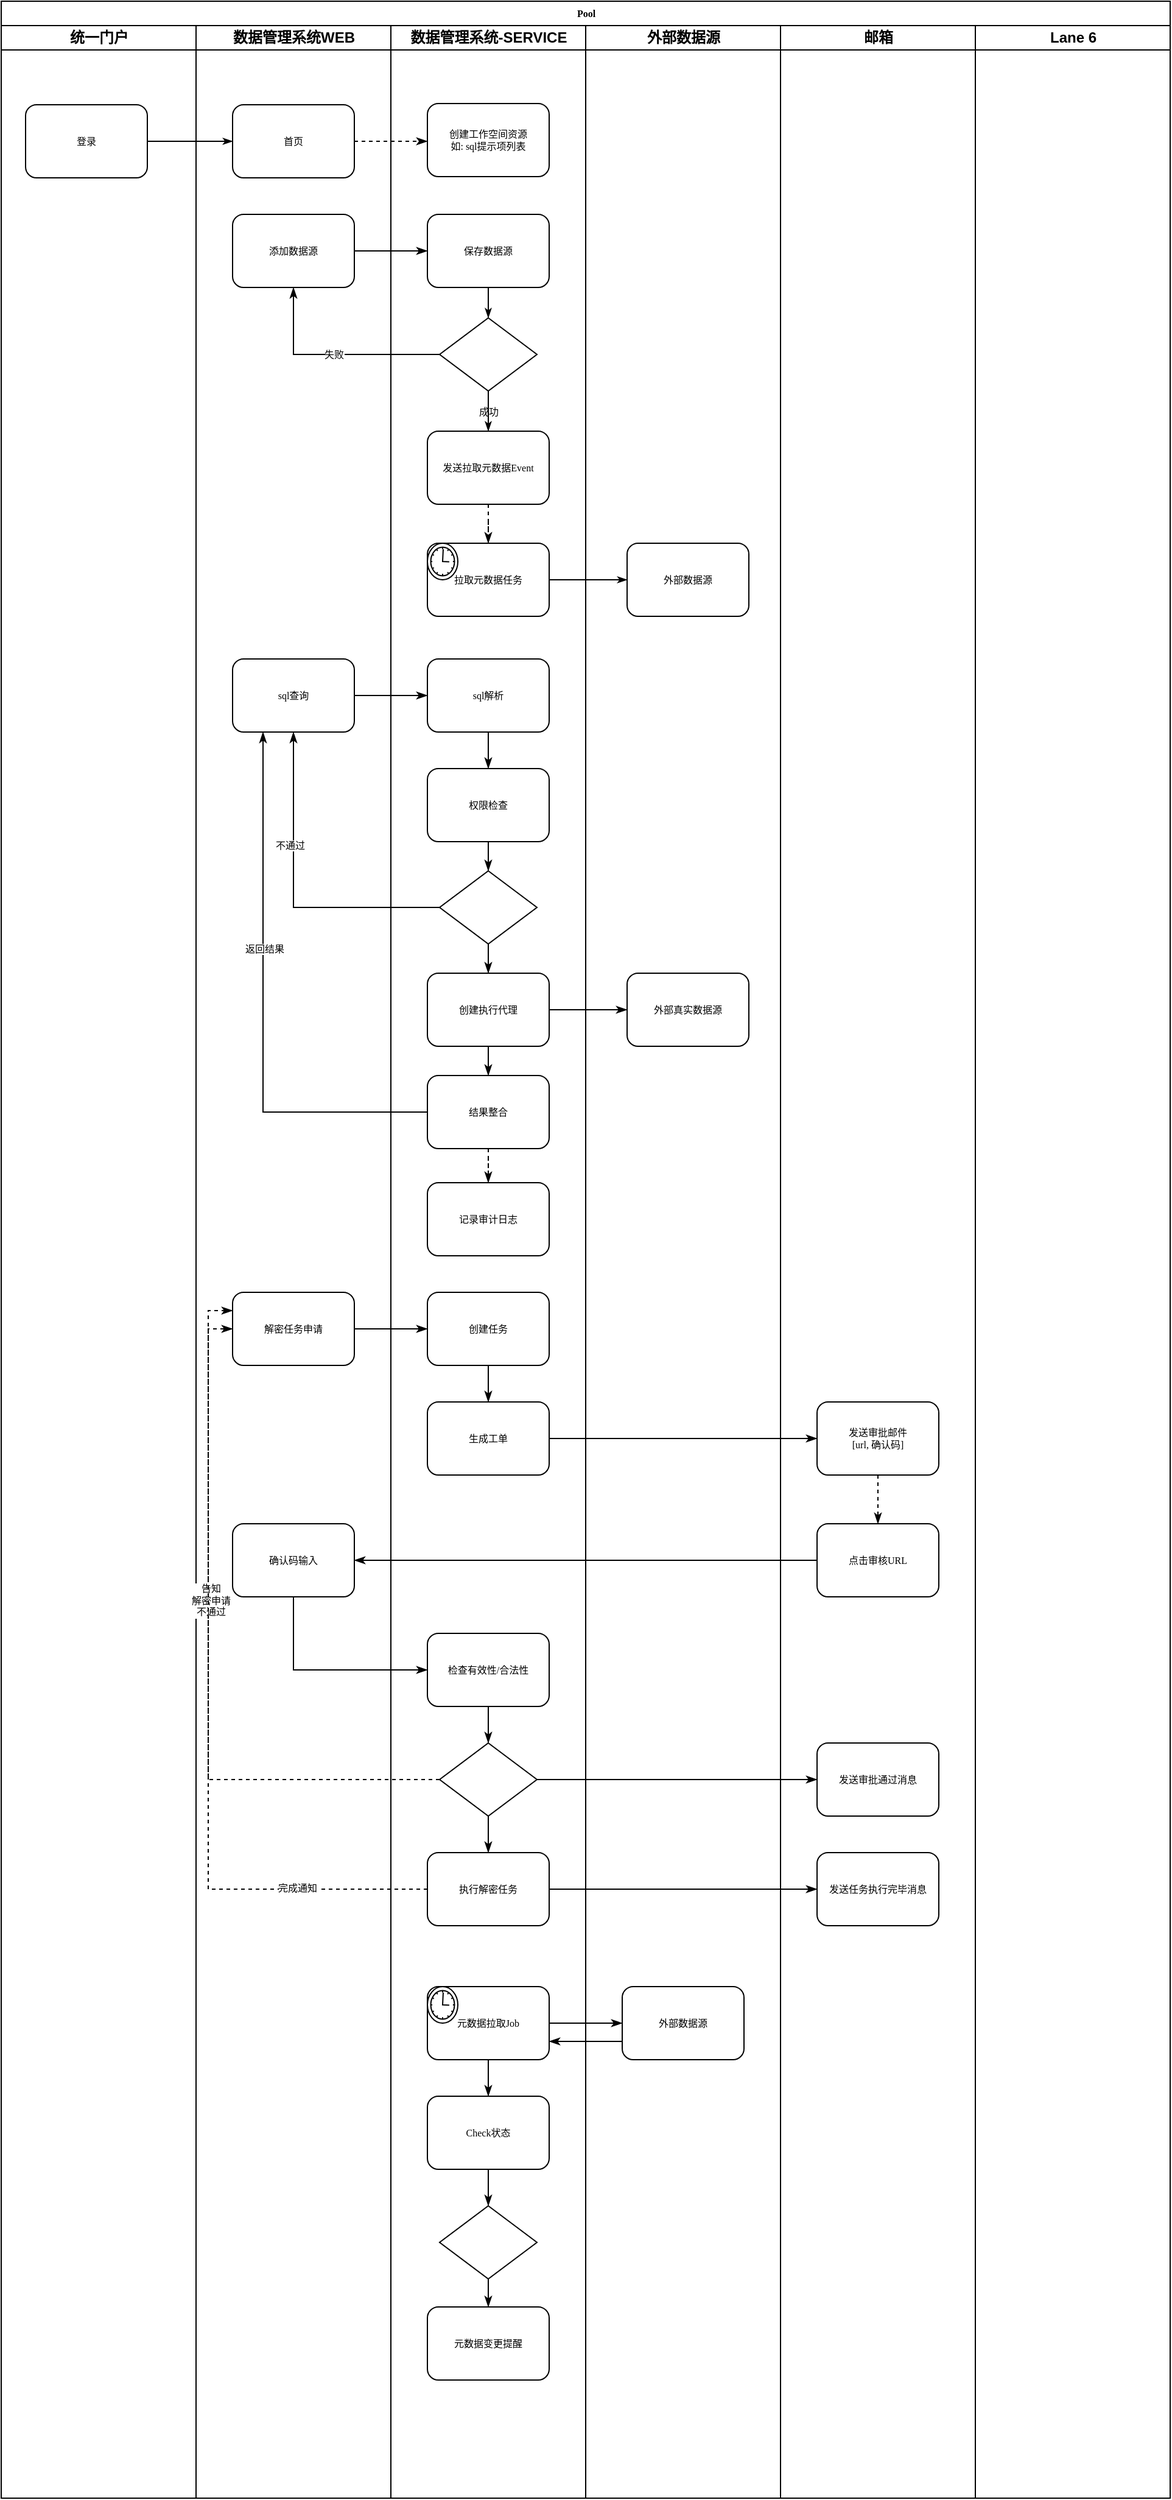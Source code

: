 <mxfile version="12.2.9" type="github" pages="1">
  <diagram name="Page-1" id="74e2e168-ea6b-b213-b513-2b3c1d86103e">
    <mxGraphModel dx="1021" dy="482" grid="1" gridSize="10" guides="1" tooltips="1" connect="1" arrows="1" fold="1" page="1" pageScale="1" pageWidth="1100" pageHeight="850" background="#ffffff" math="0" shadow="0">
      <root>
        <mxCell id="0"/>
        <mxCell id="1" parent="0"/>
        <mxCell id="77e6c97f196da883-1" value="Pool" style="swimlane;html=1;childLayout=stackLayout;startSize=20;rounded=0;shadow=0;labelBackgroundColor=none;strokeWidth=1;fontFamily=Verdana;fontSize=8;align=center;" parent="1" vertex="1">
          <mxGeometry x="70" y="40" width="960" height="2050" as="geometry"/>
        </mxCell>
        <mxCell id="77e6c97f196da883-2" value="统一门户" style="swimlane;html=1;startSize=20;" parent="77e6c97f196da883-1" vertex="1">
          <mxGeometry y="20" width="160" height="2030" as="geometry"/>
        </mxCell>
        <mxCell id="77e6c97f196da883-8" value="登录" style="rounded=1;whiteSpace=wrap;html=1;shadow=0;labelBackgroundColor=none;strokeWidth=1;fontFamily=Verdana;fontSize=8;align=center;" parent="77e6c97f196da883-2" vertex="1">
          <mxGeometry x="20" y="65" width="100" height="60" as="geometry"/>
        </mxCell>
        <mxCell id="77e6c97f196da883-26" style="edgeStyle=orthogonalEdgeStyle;rounded=1;html=1;labelBackgroundColor=none;startArrow=none;startFill=0;startSize=5;endArrow=classicThin;endFill=1;endSize=5;jettySize=auto;orthogonalLoop=1;strokeWidth=1;fontFamily=Verdana;fontSize=8" parent="77e6c97f196da883-1" source="77e6c97f196da883-8" target="77e6c97f196da883-11" edge="1">
          <mxGeometry relative="1" as="geometry"/>
        </mxCell>
        <mxCell id="107ba76e4e335f99-1" style="edgeStyle=orthogonalEdgeStyle;rounded=1;html=1;labelBackgroundColor=none;startArrow=none;startFill=0;startSize=5;endArrow=classicThin;endFill=1;endSize=5;jettySize=auto;orthogonalLoop=1;strokeWidth=1;fontFamily=Verdana;fontSize=8" parent="77e6c97f196da883-1" source="77e6c97f196da883-17" target="77e6c97f196da883-18" edge="1">
          <mxGeometry relative="1" as="geometry"/>
        </mxCell>
        <mxCell id="77e6c97f196da883-3" value="数据管理系统WEB" style="swimlane;html=1;startSize=20;" parent="77e6c97f196da883-1" vertex="1">
          <mxGeometry x="160" y="20" width="160" height="2030" as="geometry"/>
        </mxCell>
        <mxCell id="77e6c97f196da883-11" value="首页" style="rounded=1;whiteSpace=wrap;html=1;shadow=0;labelBackgroundColor=none;strokeWidth=1;fontFamily=Verdana;fontSize=8;align=center;" parent="77e6c97f196da883-3" vertex="1">
          <mxGeometry x="30" y="65" width="100" height="60" as="geometry"/>
        </mxCell>
        <mxCell id="eJXi0MFFQhLOobJJZis1-4" value="添加数据源" style="rounded=1;whiteSpace=wrap;html=1;shadow=0;labelBackgroundColor=none;strokeWidth=1;fontFamily=Verdana;fontSize=8;align=center;" vertex="1" parent="77e6c97f196da883-3">
          <mxGeometry x="30" y="155" width="100" height="60" as="geometry"/>
        </mxCell>
        <mxCell id="eJXi0MFFQhLOobJJZis1-13" value="sql查询" style="rounded=1;whiteSpace=wrap;html=1;shadow=0;labelBackgroundColor=none;strokeWidth=1;fontFamily=Verdana;fontSize=8;align=center;" vertex="1" parent="77e6c97f196da883-3">
          <mxGeometry x="30" y="520" width="100" height="60" as="geometry"/>
        </mxCell>
        <mxCell id="eJXi0MFFQhLOobJJZis1-32" value="解密任务申请" style="rounded=1;whiteSpace=wrap;html=1;shadow=0;labelBackgroundColor=none;strokeWidth=1;fontFamily=Verdana;fontSize=8;align=center;" vertex="1" parent="77e6c97f196da883-3">
          <mxGeometry x="30" y="1040" width="100" height="60" as="geometry"/>
        </mxCell>
        <mxCell id="eJXi0MFFQhLOobJJZis1-45" value="确认码输入" style="rounded=1;whiteSpace=wrap;html=1;shadow=0;labelBackgroundColor=none;strokeWidth=1;fontFamily=Verdana;fontSize=8;align=center;" vertex="1" parent="77e6c97f196da883-3">
          <mxGeometry x="30" y="1230" width="100" height="60" as="geometry"/>
        </mxCell>
        <mxCell id="77e6c97f196da883-4" value="数据管理系统-SERVICE" style="swimlane;html=1;startSize=20;" parent="77e6c97f196da883-1" vertex="1">
          <mxGeometry x="320" y="20" width="160" height="2030" as="geometry"/>
        </mxCell>
        <mxCell id="77e6c97f196da883-12" value="保存数据源" style="rounded=1;whiteSpace=wrap;html=1;shadow=0;labelBackgroundColor=none;strokeWidth=1;fontFamily=Verdana;fontSize=8;align=center;" parent="77e6c97f196da883-4" vertex="1">
          <mxGeometry x="30" y="155" width="100" height="60" as="geometry"/>
        </mxCell>
        <mxCell id="77e6c97f196da883-13" value="" style="rhombus;whiteSpace=wrap;html=1;rounded=0;shadow=0;labelBackgroundColor=none;strokeWidth=1;fontFamily=Verdana;fontSize=8;align=center;" parent="77e6c97f196da883-4" vertex="1">
          <mxGeometry x="40" y="240" width="80" height="60" as="geometry"/>
        </mxCell>
        <mxCell id="77e6c97f196da883-29" style="edgeStyle=orthogonalEdgeStyle;rounded=1;html=1;labelBackgroundColor=none;startArrow=none;startFill=0;startSize=5;endArrow=classicThin;endFill=1;endSize=5;jettySize=auto;orthogonalLoop=1;strokeWidth=1;fontFamily=Verdana;fontSize=8" parent="77e6c97f196da883-4" source="77e6c97f196da883-12" target="77e6c97f196da883-13" edge="1">
          <mxGeometry relative="1" as="geometry"/>
        </mxCell>
        <mxCell id="eJXi0MFFQhLOobJJZis1-3" value="创建工作空间资源&lt;br&gt;如: sql提示项列表" style="rounded=1;whiteSpace=wrap;html=1;shadow=0;labelBackgroundColor=none;strokeWidth=1;fontFamily=Verdana;fontSize=8;align=center;" vertex="1" parent="77e6c97f196da883-4">
          <mxGeometry x="30" y="64" width="100" height="60" as="geometry"/>
        </mxCell>
        <mxCell id="eJXi0MFFQhLOobJJZis1-8" value="" style="edgeStyle=orthogonalEdgeStyle;rounded=0;orthogonalLoop=1;jettySize=auto;html=1;endArrow=classicThin;endFill=1;fontSize=8;dashed=1;" edge="1" parent="77e6c97f196da883-4" source="77e6c97f196da883-15" target="77e6c97f196da883-17">
          <mxGeometry relative="1" as="geometry"/>
        </mxCell>
        <mxCell id="77e6c97f196da883-15" value="发送拉取元数据Event" style="rounded=1;whiteSpace=wrap;html=1;shadow=0;labelBackgroundColor=none;strokeWidth=1;fontFamily=Verdana;fontSize=8;align=center;" parent="77e6c97f196da883-4" vertex="1">
          <mxGeometry x="30" y="333" width="100" height="60" as="geometry"/>
        </mxCell>
        <mxCell id="77e6c97f196da883-33" value="成功" style="edgeStyle=orthogonalEdgeStyle;rounded=1;html=1;labelBackgroundColor=none;startArrow=none;startFill=0;startSize=5;endArrow=classicThin;endFill=1;endSize=5;jettySize=auto;orthogonalLoop=1;strokeWidth=1;fontFamily=Verdana;fontSize=8" parent="77e6c97f196da883-4" source="77e6c97f196da883-13" target="77e6c97f196da883-15" edge="1">
          <mxGeometry relative="1" as="geometry"/>
        </mxCell>
        <mxCell id="eJXi0MFFQhLOobJJZis1-11" value="" style="group" vertex="1" connectable="0" parent="77e6c97f196da883-4">
          <mxGeometry x="30" y="425" width="100" height="60" as="geometry"/>
        </mxCell>
        <mxCell id="77e6c97f196da883-17" value="拉取元数据任务" style="rounded=1;whiteSpace=wrap;html=1;shadow=0;labelBackgroundColor=none;strokeWidth=1;fontFamily=Verdana;fontSize=8;align=center;" parent="eJXi0MFFQhLOobJJZis1-11" vertex="1">
          <mxGeometry width="100" height="60" as="geometry"/>
        </mxCell>
        <mxCell id="eJXi0MFFQhLOobJJZis1-10" value="" style="shape=mxgraph.bpmn.shape;html=1;verticalLabelPosition=bottom;labelBackgroundColor=#ffffff;verticalAlign=top;align=center;perimeter=ellipsePerimeter;outlineConnect=0;outline=standard;symbol=timer;fontSize=8;" vertex="1" parent="eJXi0MFFQhLOobJJZis1-11">
          <mxGeometry width="25" height="30" as="geometry"/>
        </mxCell>
        <mxCell id="eJXi0MFFQhLOobJJZis1-17" value="" style="edgeStyle=orthogonalEdgeStyle;rounded=0;orthogonalLoop=1;jettySize=auto;html=1;endArrow=classicThin;endFill=1;fontSize=8;" edge="1" parent="77e6c97f196da883-4" source="77e6c97f196da883-19" target="eJXi0MFFQhLOobJJZis1-16">
          <mxGeometry relative="1" as="geometry"/>
        </mxCell>
        <mxCell id="77e6c97f196da883-19" value="sql解析" style="rounded=1;whiteSpace=wrap;html=1;shadow=0;labelBackgroundColor=none;strokeWidth=1;fontFamily=Verdana;fontSize=8;align=center;" parent="77e6c97f196da883-4" vertex="1">
          <mxGeometry x="30" y="520" width="100" height="60" as="geometry"/>
        </mxCell>
        <mxCell id="eJXi0MFFQhLOobJJZis1-22" value="" style="edgeStyle=orthogonalEdgeStyle;rounded=0;orthogonalLoop=1;jettySize=auto;html=1;endArrow=classicThin;endFill=1;fontSize=8;" edge="1" parent="77e6c97f196da883-4" source="eJXi0MFFQhLOobJJZis1-15" target="eJXi0MFFQhLOobJJZis1-21">
          <mxGeometry relative="1" as="geometry"/>
        </mxCell>
        <mxCell id="eJXi0MFFQhLOobJJZis1-15" value="" style="rhombus;whiteSpace=wrap;html=1;rounded=0;shadow=0;labelBackgroundColor=none;strokeWidth=1;fontFamily=Verdana;fontSize=8;align=center;" vertex="1" parent="77e6c97f196da883-4">
          <mxGeometry x="40" y="694" width="80" height="60" as="geometry"/>
        </mxCell>
        <mxCell id="eJXi0MFFQhLOobJJZis1-18" value="" style="edgeStyle=orthogonalEdgeStyle;rounded=0;orthogonalLoop=1;jettySize=auto;html=1;endArrow=classicThin;endFill=1;fontSize=8;" edge="1" parent="77e6c97f196da883-4" source="eJXi0MFFQhLOobJJZis1-16" target="eJXi0MFFQhLOobJJZis1-15">
          <mxGeometry relative="1" as="geometry"/>
        </mxCell>
        <mxCell id="eJXi0MFFQhLOobJJZis1-16" value="权限检查" style="rounded=1;whiteSpace=wrap;html=1;shadow=0;labelBackgroundColor=none;strokeWidth=1;fontFamily=Verdana;fontSize=8;align=center;" vertex="1" parent="77e6c97f196da883-4">
          <mxGeometry x="30" y="610" width="100" height="60" as="geometry"/>
        </mxCell>
        <mxCell id="eJXi0MFFQhLOobJJZis1-26" value="" style="edgeStyle=orthogonalEdgeStyle;rounded=0;orthogonalLoop=1;jettySize=auto;html=1;endArrow=classicThin;endFill=1;fontSize=8;" edge="1" parent="77e6c97f196da883-4" source="eJXi0MFFQhLOobJJZis1-21" target="eJXi0MFFQhLOobJJZis1-25">
          <mxGeometry relative="1" as="geometry"/>
        </mxCell>
        <mxCell id="eJXi0MFFQhLOobJJZis1-21" value="创建执行代理" style="rounded=1;whiteSpace=wrap;html=1;shadow=0;labelBackgroundColor=none;strokeWidth=1;fontFamily=Verdana;fontSize=8;align=center;" vertex="1" parent="77e6c97f196da883-4">
          <mxGeometry x="30" y="778" width="100" height="60" as="geometry"/>
        </mxCell>
        <mxCell id="eJXi0MFFQhLOobJJZis1-30" value="" style="edgeStyle=orthogonalEdgeStyle;rounded=0;orthogonalLoop=1;jettySize=auto;html=1;endArrow=classicThin;endFill=1;fontSize=8;dashed=1;" edge="1" parent="77e6c97f196da883-4" source="eJXi0MFFQhLOobJJZis1-25" target="eJXi0MFFQhLOobJJZis1-29">
          <mxGeometry relative="1" as="geometry"/>
        </mxCell>
        <mxCell id="eJXi0MFFQhLOobJJZis1-25" value="结果整合" style="rounded=1;whiteSpace=wrap;html=1;shadow=0;labelBackgroundColor=none;strokeWidth=1;fontFamily=Verdana;fontSize=8;align=center;" vertex="1" parent="77e6c97f196da883-4">
          <mxGeometry x="30" y="862" width="100" height="60" as="geometry"/>
        </mxCell>
        <mxCell id="eJXi0MFFQhLOobJJZis1-29" value="记录审计日志" style="rounded=1;whiteSpace=wrap;html=1;shadow=0;labelBackgroundColor=none;strokeWidth=1;fontFamily=Verdana;fontSize=8;align=center;" vertex="1" parent="77e6c97f196da883-4">
          <mxGeometry x="30" y="950" width="100" height="60" as="geometry"/>
        </mxCell>
        <mxCell id="eJXi0MFFQhLOobJJZis1-39" value="" style="edgeStyle=orthogonalEdgeStyle;rounded=0;orthogonalLoop=1;jettySize=auto;html=1;endArrow=classicThin;endFill=1;fontSize=8;" edge="1" parent="77e6c97f196da883-4" source="eJXi0MFFQhLOobJJZis1-36" target="eJXi0MFFQhLOobJJZis1-38">
          <mxGeometry relative="1" as="geometry"/>
        </mxCell>
        <mxCell id="eJXi0MFFQhLOobJJZis1-36" value="创建任务" style="rounded=1;whiteSpace=wrap;html=1;shadow=0;labelBackgroundColor=none;strokeWidth=1;fontFamily=Verdana;fontSize=8;align=center;" vertex="1" parent="77e6c97f196da883-4">
          <mxGeometry x="30" y="1040" width="100" height="60" as="geometry"/>
        </mxCell>
        <mxCell id="eJXi0MFFQhLOobJJZis1-38" value="生成工单" style="rounded=1;whiteSpace=wrap;html=1;shadow=0;labelBackgroundColor=none;strokeWidth=1;fontFamily=Verdana;fontSize=8;align=center;" vertex="1" parent="77e6c97f196da883-4">
          <mxGeometry x="30" y="1130" width="100" height="60" as="geometry"/>
        </mxCell>
        <mxCell id="eJXi0MFFQhLOobJJZis1-50" value="" style="edgeStyle=orthogonalEdgeStyle;rounded=0;orthogonalLoop=1;jettySize=auto;html=1;endArrow=classicThin;endFill=1;fontSize=8;" edge="1" parent="77e6c97f196da883-4" source="eJXi0MFFQhLOobJJZis1-47" target="eJXi0MFFQhLOobJJZis1-49">
          <mxGeometry relative="1" as="geometry"/>
        </mxCell>
        <mxCell id="eJXi0MFFQhLOobJJZis1-47" value="检查有效性/合法性" style="rounded=1;whiteSpace=wrap;html=1;shadow=0;labelBackgroundColor=none;strokeWidth=1;fontFamily=Verdana;fontSize=8;align=center;" vertex="1" parent="77e6c97f196da883-4">
          <mxGeometry x="30" y="1320" width="100" height="60" as="geometry"/>
        </mxCell>
        <mxCell id="eJXi0MFFQhLOobJJZis1-60" value="" style="edgeStyle=orthogonalEdgeStyle;rounded=0;orthogonalLoop=1;jettySize=auto;html=1;endArrow=classicThin;endFill=1;fontSize=8;" edge="1" parent="77e6c97f196da883-4" source="eJXi0MFFQhLOobJJZis1-49" target="eJXi0MFFQhLOobJJZis1-59">
          <mxGeometry relative="1" as="geometry"/>
        </mxCell>
        <mxCell id="eJXi0MFFQhLOobJJZis1-49" value="" style="rhombus;whiteSpace=wrap;html=1;rounded=0;shadow=0;labelBackgroundColor=none;strokeWidth=1;fontFamily=Verdana;fontSize=8;align=center;" vertex="1" parent="77e6c97f196da883-4">
          <mxGeometry x="40" y="1410" width="80" height="60" as="geometry"/>
        </mxCell>
        <mxCell id="eJXi0MFFQhLOobJJZis1-59" value="执行解密任务" style="rounded=1;whiteSpace=wrap;html=1;shadow=0;labelBackgroundColor=none;strokeWidth=1;fontFamily=Verdana;fontSize=8;align=center;" vertex="1" parent="77e6c97f196da883-4">
          <mxGeometry x="30" y="1500" width="100" height="60" as="geometry"/>
        </mxCell>
        <mxCell id="eJXi0MFFQhLOobJJZis1-79" value="" style="edgeStyle=orthogonalEdgeStyle;rounded=0;orthogonalLoop=1;jettySize=auto;html=1;endArrow=classicThin;endFill=1;fontSize=8;" edge="1" parent="77e6c97f196da883-4" source="eJXi0MFFQhLOobJJZis1-68" target="eJXi0MFFQhLOobJJZis1-78">
          <mxGeometry relative="1" as="geometry"/>
        </mxCell>
        <mxCell id="eJXi0MFFQhLOobJJZis1-68" value="Check状态" style="rounded=1;whiteSpace=wrap;html=1;shadow=0;labelBackgroundColor=none;strokeWidth=1;fontFamily=Verdana;fontSize=8;align=center;" vertex="1" parent="77e6c97f196da883-4">
          <mxGeometry x="30" y="1700" width="100" height="60" as="geometry"/>
        </mxCell>
        <mxCell id="eJXi0MFFQhLOobJJZis1-70" value="" style="group" vertex="1" connectable="0" parent="77e6c97f196da883-4">
          <mxGeometry x="30" y="1610" width="100" height="60" as="geometry"/>
        </mxCell>
        <mxCell id="eJXi0MFFQhLOobJJZis1-71" value="元数据拉取Job" style="rounded=1;whiteSpace=wrap;html=1;shadow=0;labelBackgroundColor=none;strokeWidth=1;fontFamily=Verdana;fontSize=8;align=center;" vertex="1" parent="eJXi0MFFQhLOobJJZis1-70">
          <mxGeometry width="100" height="60" as="geometry"/>
        </mxCell>
        <mxCell id="eJXi0MFFQhLOobJJZis1-72" value="" style="shape=mxgraph.bpmn.shape;html=1;verticalLabelPosition=bottom;labelBackgroundColor=#ffffff;verticalAlign=top;align=center;perimeter=ellipsePerimeter;outlineConnect=0;outline=standard;symbol=timer;fontSize=8;" vertex="1" parent="eJXi0MFFQhLOobJJZis1-70">
          <mxGeometry width="25" height="30" as="geometry"/>
        </mxCell>
        <mxCell id="eJXi0MFFQhLOobJJZis1-77" style="edgeStyle=orthogonalEdgeStyle;rounded=0;orthogonalLoop=1;jettySize=auto;html=1;entryX=0.5;entryY=0;entryDx=0;entryDy=0;endArrow=classicThin;endFill=1;fontSize=8;" edge="1" parent="77e6c97f196da883-4" source="eJXi0MFFQhLOobJJZis1-71" target="eJXi0MFFQhLOobJJZis1-68">
          <mxGeometry relative="1" as="geometry"/>
        </mxCell>
        <mxCell id="eJXi0MFFQhLOobJJZis1-83" value="" style="edgeStyle=orthogonalEdgeStyle;rounded=0;orthogonalLoop=1;jettySize=auto;html=1;endArrow=classicThin;endFill=1;fontSize=8;" edge="1" parent="77e6c97f196da883-4" source="eJXi0MFFQhLOobJJZis1-78" target="eJXi0MFFQhLOobJJZis1-82">
          <mxGeometry relative="1" as="geometry"/>
        </mxCell>
        <mxCell id="eJXi0MFFQhLOobJJZis1-78" value="" style="rhombus;whiteSpace=wrap;html=1;rounded=0;shadow=0;labelBackgroundColor=none;strokeWidth=1;fontFamily=Verdana;fontSize=8;align=center;" vertex="1" parent="77e6c97f196da883-4">
          <mxGeometry x="40" y="1790" width="80" height="60" as="geometry"/>
        </mxCell>
        <mxCell id="eJXi0MFFQhLOobJJZis1-82" value="元数据变更提醒" style="rounded=1;whiteSpace=wrap;html=1;shadow=0;labelBackgroundColor=none;strokeWidth=1;fontFamily=Verdana;fontSize=8;align=center;" vertex="1" parent="77e6c97f196da883-4">
          <mxGeometry x="30" y="1873" width="100" height="60" as="geometry"/>
        </mxCell>
        <mxCell id="77e6c97f196da883-5" value="外部数据源" style="swimlane;html=1;startSize=20;" parent="77e6c97f196da883-1" vertex="1">
          <mxGeometry x="480" y="20" width="160" height="2030" as="geometry"/>
        </mxCell>
        <mxCell id="77e6c97f196da883-18" value="外部数据源" style="rounded=1;whiteSpace=wrap;html=1;shadow=0;labelBackgroundColor=none;strokeWidth=1;fontFamily=Verdana;fontSize=8;align=center;" parent="77e6c97f196da883-5" vertex="1">
          <mxGeometry x="34" y="425" width="100" height="60" as="geometry"/>
        </mxCell>
        <mxCell id="eJXi0MFFQhLOobJJZis1-23" value="外部真实数据源" style="rounded=1;whiteSpace=wrap;html=1;shadow=0;labelBackgroundColor=none;strokeWidth=1;fontFamily=Verdana;fontSize=8;align=center;" vertex="1" parent="77e6c97f196da883-5">
          <mxGeometry x="34" y="778" width="100" height="60" as="geometry"/>
        </mxCell>
        <mxCell id="eJXi0MFFQhLOobJJZis1-74" value="外部数据源" style="rounded=1;whiteSpace=wrap;html=1;shadow=0;labelBackgroundColor=none;strokeWidth=1;fontFamily=Verdana;fontSize=8;align=center;" vertex="1" parent="77e6c97f196da883-5">
          <mxGeometry x="30" y="1610" width="100" height="60" as="geometry"/>
        </mxCell>
        <mxCell id="77e6c97f196da883-6" value="邮箱" style="swimlane;html=1;startSize=20;" parent="77e6c97f196da883-1" vertex="1">
          <mxGeometry x="640" y="20" width="160" height="2030" as="geometry"/>
        </mxCell>
        <mxCell id="eJXi0MFFQhLOobJJZis1-44" value="" style="edgeStyle=orthogonalEdgeStyle;rounded=0;orthogonalLoop=1;jettySize=auto;html=1;endArrow=classicThin;endFill=1;fontSize=8;dashed=1;" edge="1" parent="77e6c97f196da883-6" source="eJXi0MFFQhLOobJJZis1-40" target="eJXi0MFFQhLOobJJZis1-43">
          <mxGeometry relative="1" as="geometry"/>
        </mxCell>
        <mxCell id="eJXi0MFFQhLOobJJZis1-40" value="发送审批邮件&lt;br&gt;[url, 确认码]" style="rounded=1;whiteSpace=wrap;html=1;shadow=0;labelBackgroundColor=none;strokeWidth=1;fontFamily=Verdana;fontSize=8;align=center;" vertex="1" parent="77e6c97f196da883-6">
          <mxGeometry x="30" y="1130" width="100" height="60" as="geometry"/>
        </mxCell>
        <mxCell id="eJXi0MFFQhLOobJJZis1-43" value="点击审核URL" style="rounded=1;whiteSpace=wrap;html=1;shadow=0;labelBackgroundColor=none;strokeWidth=1;fontFamily=Verdana;fontSize=8;align=center;" vertex="1" parent="77e6c97f196da883-6">
          <mxGeometry x="30" y="1230" width="100" height="60" as="geometry"/>
        </mxCell>
        <mxCell id="eJXi0MFFQhLOobJJZis1-63" value="发送审批通过消息" style="rounded=1;whiteSpace=wrap;html=1;shadow=0;labelBackgroundColor=none;strokeWidth=1;fontFamily=Verdana;fontSize=8;align=center;" vertex="1" parent="77e6c97f196da883-6">
          <mxGeometry x="30" y="1410" width="100" height="60" as="geometry"/>
        </mxCell>
        <mxCell id="eJXi0MFFQhLOobJJZis1-65" value="发送任务执行完毕消息" style="rounded=1;whiteSpace=wrap;html=1;shadow=0;labelBackgroundColor=none;strokeWidth=1;fontFamily=Verdana;fontSize=8;align=center;" vertex="1" parent="77e6c97f196da883-6">
          <mxGeometry x="30" y="1500" width="100" height="60" as="geometry"/>
        </mxCell>
        <mxCell id="77e6c97f196da883-7" value="Lane 6" style="swimlane;html=1;startSize=20;" parent="77e6c97f196da883-1" vertex="1">
          <mxGeometry x="800" y="20" width="160" height="2030" as="geometry"/>
        </mxCell>
        <mxCell id="eJXi0MFFQhLOobJJZis1-5" style="edgeStyle=orthogonalEdgeStyle;rounded=0;orthogonalLoop=1;jettySize=auto;html=1;entryX=0;entryY=0.5;entryDx=0;entryDy=0;endArrow=classicThin;endFill=1;fontSize=8;" edge="1" parent="77e6c97f196da883-1" source="eJXi0MFFQhLOobJJZis1-4" target="77e6c97f196da883-12">
          <mxGeometry relative="1" as="geometry"/>
        </mxCell>
        <mxCell id="eJXi0MFFQhLOobJJZis1-6" value="失败" style="edgeStyle=orthogonalEdgeStyle;rounded=0;orthogonalLoop=1;jettySize=auto;html=1;entryX=0.5;entryY=1;entryDx=0;entryDy=0;endArrow=classicThin;endFill=1;fontSize=8;" edge="1" parent="77e6c97f196da883-1" source="77e6c97f196da883-13" target="eJXi0MFFQhLOobJJZis1-4">
          <mxGeometry relative="1" as="geometry"/>
        </mxCell>
        <mxCell id="eJXi0MFFQhLOobJJZis1-14" value="" style="edgeStyle=orthogonalEdgeStyle;rounded=0;orthogonalLoop=1;jettySize=auto;html=1;endArrow=classicThin;endFill=1;fontSize=8;" edge="1" parent="77e6c97f196da883-1" source="eJXi0MFFQhLOobJJZis1-13" target="77e6c97f196da883-19">
          <mxGeometry relative="1" as="geometry"/>
        </mxCell>
        <mxCell id="eJXi0MFFQhLOobJJZis1-19" value="" style="edgeStyle=orthogonalEdgeStyle;rounded=0;orthogonalLoop=1;jettySize=auto;html=1;endArrow=classicThin;endFill=1;fontSize=8;entryX=0.5;entryY=1;entryDx=0;entryDy=0;" edge="1" parent="77e6c97f196da883-1" source="eJXi0MFFQhLOobJJZis1-15" target="eJXi0MFFQhLOobJJZis1-13">
          <mxGeometry relative="1" as="geometry">
            <Array as="points">
              <mxPoint x="240" y="744"/>
            </Array>
          </mxGeometry>
        </mxCell>
        <mxCell id="eJXi0MFFQhLOobJJZis1-20" value="不通过" style="text;html=1;align=center;verticalAlign=middle;resizable=0;points=[];;labelBackgroundColor=#ffffff;fontSize=8;" vertex="1" connectable="0" parent="eJXi0MFFQhLOobJJZis1-19">
          <mxGeometry x="-0.091" y="-51" relative="1" as="geometry">
            <mxPoint x="-54" y="-51" as="offset"/>
          </mxGeometry>
        </mxCell>
        <mxCell id="eJXi0MFFQhLOobJJZis1-24" value="" style="edgeStyle=orthogonalEdgeStyle;rounded=0;orthogonalLoop=1;jettySize=auto;html=1;endArrow=classicThin;endFill=1;fontSize=8;" edge="1" parent="77e6c97f196da883-1" source="eJXi0MFFQhLOobJJZis1-21" target="eJXi0MFFQhLOobJJZis1-23">
          <mxGeometry relative="1" as="geometry"/>
        </mxCell>
        <mxCell id="eJXi0MFFQhLOobJJZis1-27" style="edgeStyle=orthogonalEdgeStyle;rounded=0;orthogonalLoop=1;jettySize=auto;html=1;entryX=0.25;entryY=1;entryDx=0;entryDy=0;endArrow=classicThin;endFill=1;fontSize=8;" edge="1" parent="77e6c97f196da883-1" source="eJXi0MFFQhLOobJJZis1-25" target="eJXi0MFFQhLOobJJZis1-13">
          <mxGeometry relative="1" as="geometry">
            <Array as="points">
              <mxPoint x="215" y="912"/>
            </Array>
          </mxGeometry>
        </mxCell>
        <mxCell id="eJXi0MFFQhLOobJJZis1-31" value="返回结果" style="text;html=1;align=center;verticalAlign=middle;resizable=0;points=[];;labelBackgroundColor=#ffffff;fontSize=8;" vertex="1" connectable="0" parent="eJXi0MFFQhLOobJJZis1-27">
          <mxGeometry x="0.204" y="-1" relative="1" as="geometry">
            <mxPoint as="offset"/>
          </mxGeometry>
        </mxCell>
        <mxCell id="eJXi0MFFQhLOobJJZis1-37" value="" style="edgeStyle=orthogonalEdgeStyle;rounded=0;orthogonalLoop=1;jettySize=auto;html=1;endArrow=classicThin;endFill=1;fontSize=8;" edge="1" parent="77e6c97f196da883-1" source="eJXi0MFFQhLOobJJZis1-32" target="eJXi0MFFQhLOobJJZis1-36">
          <mxGeometry relative="1" as="geometry"/>
        </mxCell>
        <mxCell id="eJXi0MFFQhLOobJJZis1-42" style="edgeStyle=orthogonalEdgeStyle;rounded=0;orthogonalLoop=1;jettySize=auto;html=1;endArrow=classicThin;endFill=1;fontSize=8;" edge="1" parent="77e6c97f196da883-1" source="eJXi0MFFQhLOobJJZis1-38" target="eJXi0MFFQhLOobJJZis1-40">
          <mxGeometry relative="1" as="geometry"/>
        </mxCell>
        <mxCell id="eJXi0MFFQhLOobJJZis1-46" style="edgeStyle=orthogonalEdgeStyle;rounded=0;orthogonalLoop=1;jettySize=auto;html=1;endArrow=classicThin;endFill=1;fontSize=8;" edge="1" parent="77e6c97f196da883-1" source="eJXi0MFFQhLOobJJZis1-43" target="eJXi0MFFQhLOobJJZis1-45">
          <mxGeometry relative="1" as="geometry"/>
        </mxCell>
        <mxCell id="eJXi0MFFQhLOobJJZis1-48" style="edgeStyle=orthogonalEdgeStyle;rounded=0;orthogonalLoop=1;jettySize=auto;html=1;entryX=0;entryY=0.5;entryDx=0;entryDy=0;endArrow=classicThin;endFill=1;fontSize=8;exitX=0.5;exitY=1;exitDx=0;exitDy=0;" edge="1" parent="77e6c97f196da883-1" source="eJXi0MFFQhLOobJJZis1-45" target="eJXi0MFFQhLOobJJZis1-47">
          <mxGeometry relative="1" as="geometry"/>
        </mxCell>
        <mxCell id="eJXi0MFFQhLOobJJZis1-52" style="edgeStyle=orthogonalEdgeStyle;rounded=0;orthogonalLoop=1;jettySize=auto;html=1;entryX=0;entryY=0.5;entryDx=0;entryDy=0;endArrow=classicThin;endFill=1;fontSize=8;dashed=1;" edge="1" parent="77e6c97f196da883-1" source="eJXi0MFFQhLOobJJZis1-49" target="eJXi0MFFQhLOobJJZis1-32">
          <mxGeometry relative="1" as="geometry"/>
        </mxCell>
        <mxCell id="eJXi0MFFQhLOobJJZis1-53" value="告知&lt;br&gt;解密申请&lt;br&gt;不通过" style="text;html=1;align=center;verticalAlign=middle;resizable=0;points=[];;labelBackgroundColor=#ffffff;fontSize=8;" vertex="1" connectable="0" parent="eJXi0MFFQhLOobJJZis1-52">
          <mxGeometry x="0.162" y="-2" relative="1" as="geometry">
            <mxPoint as="offset"/>
          </mxGeometry>
        </mxCell>
        <mxCell id="eJXi0MFFQhLOobJJZis1-61" style="edgeStyle=orthogonalEdgeStyle;rounded=0;orthogonalLoop=1;jettySize=auto;html=1;entryX=0;entryY=0.25;entryDx=0;entryDy=0;dashed=1;endArrow=classicThin;endFill=1;fontSize=8;" edge="1" parent="77e6c97f196da883-1" source="eJXi0MFFQhLOobJJZis1-59" target="eJXi0MFFQhLOobJJZis1-32">
          <mxGeometry relative="1" as="geometry"/>
        </mxCell>
        <mxCell id="eJXi0MFFQhLOobJJZis1-62" value="完成通知" style="text;html=1;align=center;verticalAlign=middle;resizable=0;points=[];;labelBackgroundColor=#ffffff;fontSize=8;" vertex="1" connectable="0" parent="eJXi0MFFQhLOobJJZis1-61">
          <mxGeometry x="-0.683" y="-1" relative="1" as="geometry">
            <mxPoint as="offset"/>
          </mxGeometry>
        </mxCell>
        <mxCell id="eJXi0MFFQhLOobJJZis1-64" style="edgeStyle=orthogonalEdgeStyle;rounded=0;orthogonalLoop=1;jettySize=auto;html=1;endArrow=classicThin;endFill=1;fontSize=8;" edge="1" parent="77e6c97f196da883-1" source="eJXi0MFFQhLOobJJZis1-49" target="eJXi0MFFQhLOobJJZis1-63">
          <mxGeometry relative="1" as="geometry"/>
        </mxCell>
        <mxCell id="eJXi0MFFQhLOobJJZis1-66" style="edgeStyle=orthogonalEdgeStyle;rounded=0;orthogonalLoop=1;jettySize=auto;html=1;entryX=0;entryY=0.5;entryDx=0;entryDy=0;endArrow=classicThin;endFill=1;fontSize=8;" edge="1" parent="77e6c97f196da883-1" source="eJXi0MFFQhLOobJJZis1-59" target="eJXi0MFFQhLOobJJZis1-65">
          <mxGeometry relative="1" as="geometry"/>
        </mxCell>
        <mxCell id="eJXi0MFFQhLOobJJZis1-75" style="edgeStyle=orthogonalEdgeStyle;rounded=0;orthogonalLoop=1;jettySize=auto;html=1;entryX=0;entryY=0.5;entryDx=0;entryDy=0;endArrow=classicThin;endFill=1;fontSize=8;" edge="1" parent="77e6c97f196da883-1" source="eJXi0MFFQhLOobJJZis1-71" target="eJXi0MFFQhLOobJJZis1-74">
          <mxGeometry relative="1" as="geometry"/>
        </mxCell>
        <mxCell id="eJXi0MFFQhLOobJJZis1-76" style="edgeStyle=orthogonalEdgeStyle;rounded=0;orthogonalLoop=1;jettySize=auto;html=1;exitX=0;exitY=0.75;exitDx=0;exitDy=0;entryX=1;entryY=0.75;entryDx=0;entryDy=0;endArrow=classicThin;endFill=1;fontSize=8;" edge="1" parent="77e6c97f196da883-1" source="eJXi0MFFQhLOobJJZis1-74" target="eJXi0MFFQhLOobJJZis1-71">
          <mxGeometry relative="1" as="geometry"/>
        </mxCell>
        <mxCell id="eJXi0MFFQhLOobJJZis1-2" style="edgeStyle=orthogonalEdgeStyle;rounded=0;orthogonalLoop=1;jettySize=auto;html=1;fontSize=8;dashed=1;endArrow=classicThin;endFill=1;" edge="1" parent="1" source="77e6c97f196da883-11">
          <mxGeometry relative="1" as="geometry">
            <mxPoint x="420" y="155" as="targetPoint"/>
          </mxGeometry>
        </mxCell>
      </root>
    </mxGraphModel>
  </diagram>
</mxfile>
